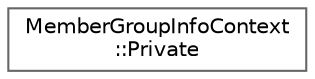 digraph "Graphical Class Hierarchy"
{
 // INTERACTIVE_SVG=YES
 // LATEX_PDF_SIZE
  bgcolor="transparent";
  edge [fontname=Helvetica,fontsize=10,labelfontname=Helvetica,labelfontsize=10];
  node [fontname=Helvetica,fontsize=10,shape=box,height=0.2,width=0.4];
  rankdir="LR";
  Node0 [id="Node000000",label="MemberGroupInfoContext\l::Private",height=0.2,width=0.4,color="grey40", fillcolor="white", style="filled",URL="$dd/dcc/class_member_group_info_context_1_1_private.html",tooltip=" "];
}

